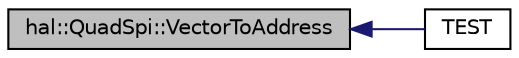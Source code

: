digraph "hal::QuadSpi::VectorToAddress"
{
 // INTERACTIVE_SVG=YES
  edge [fontname="Helvetica",fontsize="10",labelfontname="Helvetica",labelfontsize="10"];
  node [fontname="Helvetica",fontsize="10",shape=record];
  rankdir="LR";
  Node72 [label="hal::QuadSpi::VectorToAddress",height=0.2,width=0.4,color="black", fillcolor="grey75", style="filled", fontcolor="black"];
  Node72 -> Node73 [dir="back",color="midnightblue",fontsize="10",style="solid",fontname="Helvetica"];
  Node73 [label="TEST",height=0.2,width=0.4,color="black", fillcolor="white", style="filled",URL="$d6/da4/_test_quad_spi_8cpp.html#aeb3968055a58684f7e61f7a83a1420a7"];
}
